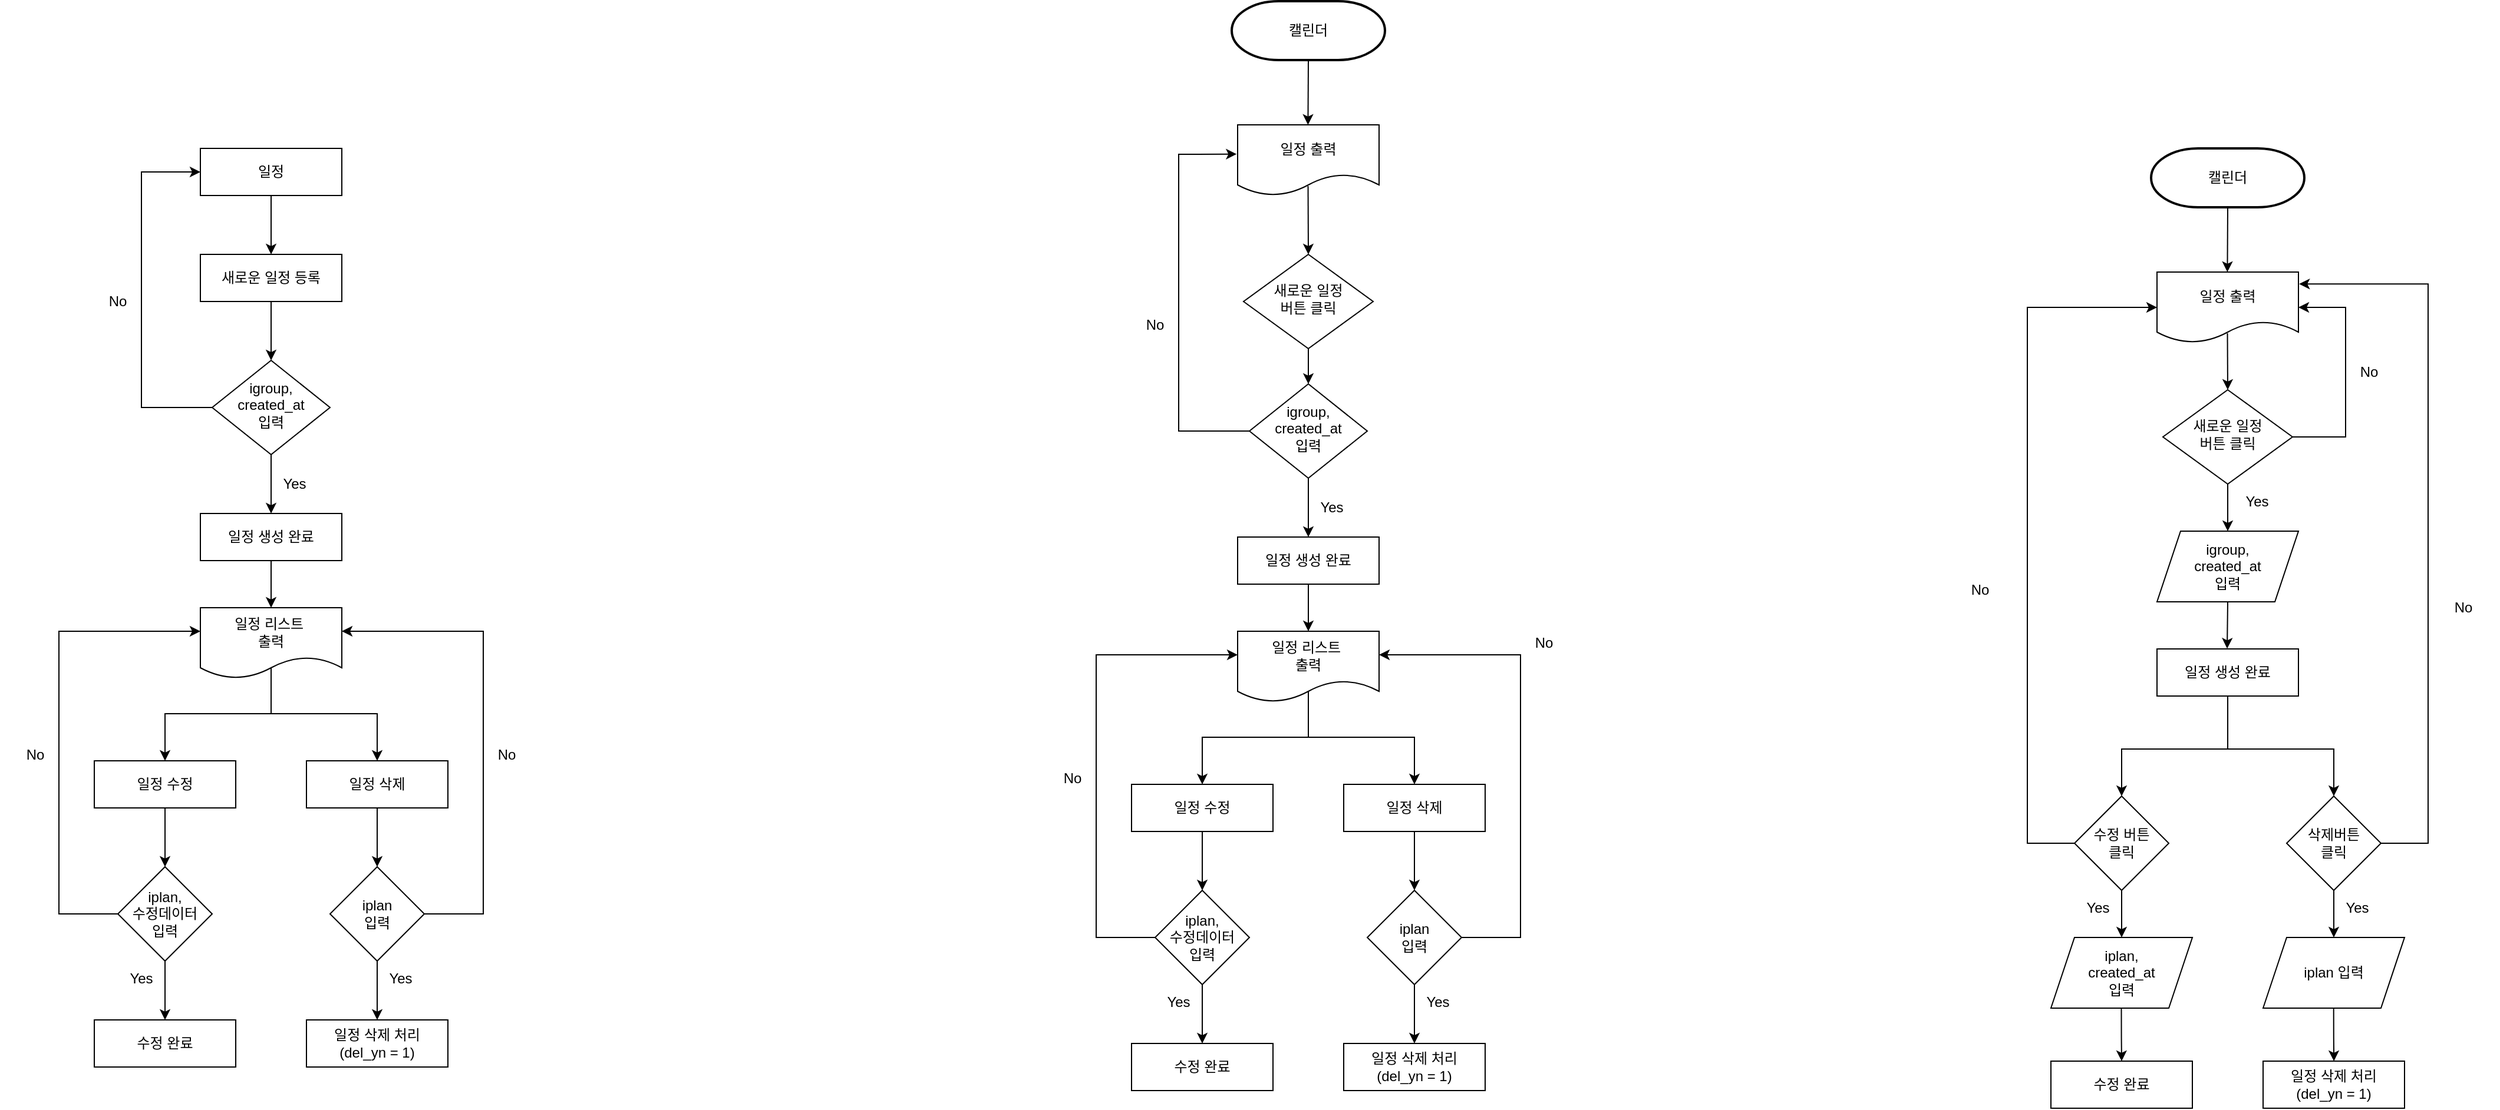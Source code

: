 <mxfile version="21.6.1" type="github">
  <diagram id="C5RBs43oDa-KdzZeNtuy" name="Page-1">
    <mxGraphModel dx="2391" dy="1071" grid="1" gridSize="10" guides="1" tooltips="1" connect="1" arrows="1" fold="1" page="1" pageScale="1" pageWidth="827" pageHeight="1169" background="none" math="0" shadow="0">
      <root>
        <mxCell id="WIyWlLk6GJQsqaUBKTNV-0" />
        <mxCell id="WIyWlLk6GJQsqaUBKTNV-1" parent="WIyWlLk6GJQsqaUBKTNV-0" />
        <mxCell id="WIyWlLk6GJQsqaUBKTNV-3" value="일정" style="rounded=0;whiteSpace=wrap;html=1;fontSize=12;glass=0;strokeWidth=1;shadow=0;" parent="WIyWlLk6GJQsqaUBKTNV-1" vertex="1">
          <mxGeometry x="320" y="185" width="120" height="40" as="geometry" />
        </mxCell>
        <mxCell id="WIyWlLk6GJQsqaUBKTNV-10" value="igroup,&lt;br style=&quot;border-color: var(--border-color);&quot;&gt;created_at&lt;br style=&quot;border-color: var(--border-color);&quot;&gt;입력" style="rhombus;whiteSpace=wrap;html=1;shadow=0;fontFamily=Helvetica;fontSize=12;align=center;strokeWidth=1;spacing=6;spacingTop=-4;rounded=0;" parent="WIyWlLk6GJQsqaUBKTNV-1" vertex="1">
          <mxGeometry x="330" y="365" width="100" height="80" as="geometry" />
        </mxCell>
        <mxCell id="mH5KPIlOTtOXkuX_8TNu-42" value="" style="edgeStyle=orthogonalEdgeStyle;rounded=0;orthogonalLoop=1;jettySize=auto;html=1;" edge="1" parent="WIyWlLk6GJQsqaUBKTNV-1" source="WIyWlLk6GJQsqaUBKTNV-12" target="mH5KPIlOTtOXkuX_8TNu-41">
          <mxGeometry relative="1" as="geometry" />
        </mxCell>
        <mxCell id="WIyWlLk6GJQsqaUBKTNV-12" value="일정 생성 완료" style="rounded=0;whiteSpace=wrap;html=1;fontSize=12;glass=0;strokeWidth=1;shadow=0;" parent="WIyWlLk6GJQsqaUBKTNV-1" vertex="1">
          <mxGeometry x="320" y="495" width="120" height="40" as="geometry" />
        </mxCell>
        <mxCell id="mH5KPIlOTtOXkuX_8TNu-0" value="" style="endArrow=classic;html=1;rounded=0;exitX=0;exitY=0.5;exitDx=0;exitDy=0;" edge="1" parent="WIyWlLk6GJQsqaUBKTNV-1" source="WIyWlLk6GJQsqaUBKTNV-10" target="WIyWlLk6GJQsqaUBKTNV-3">
          <mxGeometry width="50" height="50" relative="1" as="geometry">
            <mxPoint x="448" y="480" as="sourcePoint" />
            <mxPoint x="526" y="207" as="targetPoint" />
            <Array as="points">
              <mxPoint x="270" y="405" />
              <mxPoint x="270" y="205" />
            </Array>
          </mxGeometry>
        </mxCell>
        <mxCell id="mH5KPIlOTtOXkuX_8TNu-3" value="No" style="text;html=1;strokeColor=none;fillColor=none;align=center;verticalAlign=middle;whiteSpace=wrap;rounded=0;" vertex="1" parent="WIyWlLk6GJQsqaUBKTNV-1">
          <mxGeometry x="220" y="300" width="60" height="30" as="geometry" />
        </mxCell>
        <mxCell id="mH5KPIlOTtOXkuX_8TNu-5" value="" style="endArrow=classic;html=1;rounded=0;exitX=0.5;exitY=1;exitDx=0;exitDy=0;entryX=0.5;entryY=0;entryDx=0;entryDy=0;" edge="1" parent="WIyWlLk6GJQsqaUBKTNV-1" source="WIyWlLk6GJQsqaUBKTNV-3">
          <mxGeometry width="50" height="50" relative="1" as="geometry">
            <mxPoint x="420" y="405" as="sourcePoint" />
            <mxPoint x="380" y="275" as="targetPoint" />
          </mxGeometry>
        </mxCell>
        <mxCell id="mH5KPIlOTtOXkuX_8TNu-7" value="" style="endArrow=classic;html=1;rounded=0;exitX=0.5;exitY=1;exitDx=0;exitDy=0;entryX=0.5;entryY=0;entryDx=0;entryDy=0;" edge="1" parent="WIyWlLk6GJQsqaUBKTNV-1" source="mH5KPIlOTtOXkuX_8TNu-12" target="WIyWlLk6GJQsqaUBKTNV-10">
          <mxGeometry width="50" height="50" relative="1" as="geometry">
            <mxPoint x="380" y="355" as="sourcePoint" />
            <mxPoint x="390" y="285" as="targetPoint" />
          </mxGeometry>
        </mxCell>
        <mxCell id="mH5KPIlOTtOXkuX_8TNu-10" value="" style="endArrow=classic;html=1;rounded=0;exitX=0.5;exitY=1;exitDx=0;exitDy=0;" edge="1" parent="WIyWlLk6GJQsqaUBKTNV-1" source="WIyWlLk6GJQsqaUBKTNV-10">
          <mxGeometry width="50" height="50" relative="1" as="geometry">
            <mxPoint x="420" y="365" as="sourcePoint" />
            <mxPoint x="380" y="495" as="targetPoint" />
          </mxGeometry>
        </mxCell>
        <mxCell id="mH5KPIlOTtOXkuX_8TNu-11" value="Yes" style="text;html=1;strokeColor=none;fillColor=none;align=center;verticalAlign=middle;whiteSpace=wrap;rounded=0;" vertex="1" parent="WIyWlLk6GJQsqaUBKTNV-1">
          <mxGeometry x="370" y="455" width="60" height="30" as="geometry" />
        </mxCell>
        <mxCell id="mH5KPIlOTtOXkuX_8TNu-12" value="새로운 일정 등록" style="rounded=0;whiteSpace=wrap;html=1;fontSize=12;glass=0;strokeWidth=1;shadow=0;" vertex="1" parent="WIyWlLk6GJQsqaUBKTNV-1">
          <mxGeometry x="320" y="275" width="120" height="40" as="geometry" />
        </mxCell>
        <mxCell id="mH5KPIlOTtOXkuX_8TNu-13" value="" style="endArrow=classic;html=1;rounded=0;exitX=0.5;exitY=1;exitDx=0;exitDy=0;entryX=0.5;entryY=0;entryDx=0;entryDy=0;" edge="1" parent="WIyWlLk6GJQsqaUBKTNV-1" target="mH5KPIlOTtOXkuX_8TNu-21">
          <mxGeometry width="50" height="50" relative="1" as="geometry">
            <mxPoint x="380" y="625" as="sourcePoint" />
            <mxPoint x="290" y="695" as="targetPoint" />
            <Array as="points">
              <mxPoint x="380" y="665" />
              <mxPoint x="290" y="665" />
            </Array>
          </mxGeometry>
        </mxCell>
        <mxCell id="mH5KPIlOTtOXkuX_8TNu-14" value="" style="endArrow=classic;html=1;rounded=0;" edge="1" parent="WIyWlLk6GJQsqaUBKTNV-1">
          <mxGeometry width="50" height="50" relative="1" as="geometry">
            <mxPoint x="380" y="665" as="sourcePoint" />
            <mxPoint x="470" y="705" as="targetPoint" />
            <Array as="points">
              <mxPoint x="470" y="665" />
            </Array>
          </mxGeometry>
        </mxCell>
        <mxCell id="mH5KPIlOTtOXkuX_8TNu-24" value="" style="edgeStyle=orthogonalEdgeStyle;rounded=0;orthogonalLoop=1;jettySize=auto;html=1;" edge="1" parent="WIyWlLk6GJQsqaUBKTNV-1" source="mH5KPIlOTtOXkuX_8TNu-21" target="mH5KPIlOTtOXkuX_8TNu-23">
          <mxGeometry relative="1" as="geometry" />
        </mxCell>
        <mxCell id="mH5KPIlOTtOXkuX_8TNu-21" value="일정 수정" style="rounded=0;whiteSpace=wrap;html=1;fontSize=12;glass=0;strokeWidth=1;shadow=0;" vertex="1" parent="WIyWlLk6GJQsqaUBKTNV-1">
          <mxGeometry x="230" y="705" width="120" height="40" as="geometry" />
        </mxCell>
        <mxCell id="mH5KPIlOTtOXkuX_8TNu-26" value="" style="edgeStyle=orthogonalEdgeStyle;rounded=0;orthogonalLoop=1;jettySize=auto;html=1;" edge="1" parent="WIyWlLk6GJQsqaUBKTNV-1" source="mH5KPIlOTtOXkuX_8TNu-22" target="mH5KPIlOTtOXkuX_8TNu-25">
          <mxGeometry relative="1" as="geometry" />
        </mxCell>
        <mxCell id="mH5KPIlOTtOXkuX_8TNu-22" value="일정 삭제" style="rounded=0;whiteSpace=wrap;html=1;fontSize=12;glass=0;strokeWidth=1;shadow=0;" vertex="1" parent="WIyWlLk6GJQsqaUBKTNV-1">
          <mxGeometry x="410" y="705" width="120" height="40" as="geometry" />
        </mxCell>
        <mxCell id="mH5KPIlOTtOXkuX_8TNu-35" value="" style="edgeStyle=orthogonalEdgeStyle;rounded=0;orthogonalLoop=1;jettySize=auto;html=1;" edge="1" parent="WIyWlLk6GJQsqaUBKTNV-1" source="mH5KPIlOTtOXkuX_8TNu-23">
          <mxGeometry relative="1" as="geometry">
            <mxPoint x="290" y="925" as="targetPoint" />
          </mxGeometry>
        </mxCell>
        <mxCell id="mH5KPIlOTtOXkuX_8TNu-23" value="iplan,&lt;br&gt;수정데이터&lt;br&gt;입력" style="rhombus;whiteSpace=wrap;html=1;rounded=0;glass=0;strokeWidth=1;shadow=0;" vertex="1" parent="WIyWlLk6GJQsqaUBKTNV-1">
          <mxGeometry x="250" y="795" width="80" height="80" as="geometry" />
        </mxCell>
        <mxCell id="mH5KPIlOTtOXkuX_8TNu-28" value="" style="edgeStyle=orthogonalEdgeStyle;rounded=0;orthogonalLoop=1;jettySize=auto;html=1;exitX=1;exitY=0.5;exitDx=0;exitDy=0;" edge="1" parent="WIyWlLk6GJQsqaUBKTNV-1" source="mH5KPIlOTtOXkuX_8TNu-25" target="mH5KPIlOTtOXkuX_8TNu-41">
          <mxGeometry relative="1" as="geometry">
            <mxPoint x="500" y="835.0" as="sourcePoint" />
            <mxPoint x="600" y="585" as="targetPoint" />
            <Array as="points">
              <mxPoint x="560" y="835" />
              <mxPoint x="560" y="595" />
            </Array>
          </mxGeometry>
        </mxCell>
        <mxCell id="mH5KPIlOTtOXkuX_8TNu-31" value="" style="edgeStyle=orthogonalEdgeStyle;rounded=0;orthogonalLoop=1;jettySize=auto;html=1;" edge="1" parent="WIyWlLk6GJQsqaUBKTNV-1" source="mH5KPIlOTtOXkuX_8TNu-25">
          <mxGeometry relative="1" as="geometry">
            <mxPoint x="470" y="925" as="targetPoint" />
          </mxGeometry>
        </mxCell>
        <mxCell id="mH5KPIlOTtOXkuX_8TNu-25" value="iplan&lt;br&gt;입력" style="rhombus;whiteSpace=wrap;html=1;rounded=0;glass=0;strokeWidth=1;shadow=0;" vertex="1" parent="WIyWlLk6GJQsqaUBKTNV-1">
          <mxGeometry x="430" y="795" width="80" height="80" as="geometry" />
        </mxCell>
        <mxCell id="mH5KPIlOTtOXkuX_8TNu-29" value="No" style="text;html=1;strokeColor=none;fillColor=none;align=center;verticalAlign=middle;whiteSpace=wrap;rounded=0;" vertex="1" parent="WIyWlLk6GJQsqaUBKTNV-1">
          <mxGeometry x="550" y="685" width="60" height="30" as="geometry" />
        </mxCell>
        <mxCell id="mH5KPIlOTtOXkuX_8TNu-32" value="일정 삭제 처리&lt;br&gt;(del_yn = 1)" style="rounded=0;whiteSpace=wrap;html=1;fontSize=12;glass=0;strokeWidth=1;shadow=0;" vertex="1" parent="WIyWlLk6GJQsqaUBKTNV-1">
          <mxGeometry x="410" y="925" width="120" height="40" as="geometry" />
        </mxCell>
        <mxCell id="mH5KPIlOTtOXkuX_8TNu-33" value="Yes" style="text;html=1;strokeColor=none;fillColor=none;align=center;verticalAlign=middle;whiteSpace=wrap;rounded=0;" vertex="1" parent="WIyWlLk6GJQsqaUBKTNV-1">
          <mxGeometry x="460" y="875" width="60" height="30" as="geometry" />
        </mxCell>
        <mxCell id="mH5KPIlOTtOXkuX_8TNu-36" value="수정 완료" style="rounded=0;whiteSpace=wrap;html=1;fontSize=12;glass=0;strokeWidth=1;shadow=0;" vertex="1" parent="WIyWlLk6GJQsqaUBKTNV-1">
          <mxGeometry x="230" y="925" width="120" height="40" as="geometry" />
        </mxCell>
        <mxCell id="mH5KPIlOTtOXkuX_8TNu-37" value="Yes" style="text;html=1;strokeColor=none;fillColor=none;align=center;verticalAlign=middle;whiteSpace=wrap;rounded=0;" vertex="1" parent="WIyWlLk6GJQsqaUBKTNV-1">
          <mxGeometry x="240" y="875" width="60" height="30" as="geometry" />
        </mxCell>
        <mxCell id="mH5KPIlOTtOXkuX_8TNu-38" value="" style="edgeStyle=orthogonalEdgeStyle;rounded=0;orthogonalLoop=1;jettySize=auto;html=1;exitX=0;exitY=0.5;exitDx=0;exitDy=0;" edge="1" parent="WIyWlLk6GJQsqaUBKTNV-1" source="mH5KPIlOTtOXkuX_8TNu-23">
          <mxGeometry relative="1" as="geometry">
            <mxPoint x="245.0" y="830" as="sourcePoint" />
            <mxPoint x="320" y="595" as="targetPoint" />
            <Array as="points">
              <mxPoint x="200" y="835" />
              <mxPoint x="200" y="595" />
              <mxPoint x="319" y="595" />
            </Array>
          </mxGeometry>
        </mxCell>
        <mxCell id="mH5KPIlOTtOXkuX_8TNu-39" value="No" style="text;html=1;strokeColor=none;fillColor=none;align=center;verticalAlign=middle;whiteSpace=wrap;rounded=0;" vertex="1" parent="WIyWlLk6GJQsqaUBKTNV-1">
          <mxGeometry x="150" y="685" width="60" height="30" as="geometry" />
        </mxCell>
        <mxCell id="mH5KPIlOTtOXkuX_8TNu-41" value="일정 리스트&amp;nbsp;&lt;br&gt;출력" style="shape=document;whiteSpace=wrap;html=1;boundedLbl=1;rounded=0;glass=0;strokeWidth=1;shadow=0;" vertex="1" parent="WIyWlLk6GJQsqaUBKTNV-1">
          <mxGeometry x="320" y="575" width="120" height="60" as="geometry" />
        </mxCell>
        <mxCell id="mH5KPIlOTtOXkuX_8TNu-44" value="&lt;span style=&quot;font-weight: normal;&quot;&gt;igroup,&lt;br style=&quot;border-color: var(--border-color);&quot;&gt;created_at&lt;br style=&quot;border-color: var(--border-color);&quot;&gt;입력&lt;/span&gt;" style="rhombus;whiteSpace=wrap;html=1;shadow=0;fontFamily=Helvetica;fontSize=12;align=center;strokeWidth=1;spacing=6;spacingTop=-4;rounded=0;fontStyle=1" vertex="1" parent="WIyWlLk6GJQsqaUBKTNV-1">
          <mxGeometry x="1210" y="385" width="100" height="80" as="geometry" />
        </mxCell>
        <mxCell id="mH5KPIlOTtOXkuX_8TNu-45" value="" style="edgeStyle=orthogonalEdgeStyle;rounded=0;orthogonalLoop=1;jettySize=auto;html=1;" edge="1" parent="WIyWlLk6GJQsqaUBKTNV-1" source="mH5KPIlOTtOXkuX_8TNu-46" target="mH5KPIlOTtOXkuX_8TNu-72">
          <mxGeometry relative="1" as="geometry" />
        </mxCell>
        <mxCell id="mH5KPIlOTtOXkuX_8TNu-46" value="일정 생성 완료" style="rounded=0;whiteSpace=wrap;html=1;fontSize=12;glass=0;strokeWidth=1;shadow=0;" vertex="1" parent="WIyWlLk6GJQsqaUBKTNV-1">
          <mxGeometry x="1200" y="515" width="120" height="40" as="geometry" />
        </mxCell>
        <mxCell id="mH5KPIlOTtOXkuX_8TNu-47" value="" style="endArrow=classic;html=1;rounded=0;exitX=0;exitY=0.5;exitDx=0;exitDy=0;entryX=-0.007;entryY=0.414;entryDx=0;entryDy=0;entryPerimeter=0;" edge="1" parent="WIyWlLk6GJQsqaUBKTNV-1" source="mH5KPIlOTtOXkuX_8TNu-44" target="mH5KPIlOTtOXkuX_8TNu-79">
          <mxGeometry width="50" height="50" relative="1" as="geometry">
            <mxPoint x="1328" y="500" as="sourcePoint" />
            <mxPoint x="1200" y="225.0" as="targetPoint" />
            <Array as="points">
              <mxPoint x="1150" y="425" />
              <mxPoint x="1150" y="190" />
            </Array>
          </mxGeometry>
        </mxCell>
        <mxCell id="mH5KPIlOTtOXkuX_8TNu-48" value="No" style="text;html=1;strokeColor=none;fillColor=none;align=center;verticalAlign=middle;whiteSpace=wrap;rounded=0;" vertex="1" parent="WIyWlLk6GJQsqaUBKTNV-1">
          <mxGeometry x="1100" y="320" width="60" height="30" as="geometry" />
        </mxCell>
        <mxCell id="mH5KPIlOTtOXkuX_8TNu-49" value="" style="endArrow=classic;html=1;rounded=0;entryX=0.5;entryY=0;entryDx=0;entryDy=0;exitX=0.498;exitY=0.867;exitDx=0;exitDy=0;exitPerimeter=0;" edge="1" parent="WIyWlLk6GJQsqaUBKTNV-1" source="mH5KPIlOTtOXkuX_8TNu-79" target="mH5KPIlOTtOXkuX_8TNu-77">
          <mxGeometry width="50" height="50" relative="1" as="geometry">
            <mxPoint x="1260" y="245.0" as="sourcePoint" />
            <mxPoint x="1260" y="280" as="targetPoint" />
          </mxGeometry>
        </mxCell>
        <mxCell id="mH5KPIlOTtOXkuX_8TNu-50" value="" style="endArrow=classic;html=1;rounded=0;entryX=0.5;entryY=0;entryDx=0;entryDy=0;" edge="1" parent="WIyWlLk6GJQsqaUBKTNV-1" target="mH5KPIlOTtOXkuX_8TNu-44">
          <mxGeometry width="50" height="50" relative="1" as="geometry">
            <mxPoint x="1260" y="350" as="sourcePoint" />
            <mxPoint x="1270" y="305" as="targetPoint" />
          </mxGeometry>
        </mxCell>
        <mxCell id="mH5KPIlOTtOXkuX_8TNu-51" value="" style="endArrow=classic;html=1;rounded=0;exitX=0.5;exitY=1;exitDx=0;exitDy=0;" edge="1" parent="WIyWlLk6GJQsqaUBKTNV-1" source="mH5KPIlOTtOXkuX_8TNu-44">
          <mxGeometry width="50" height="50" relative="1" as="geometry">
            <mxPoint x="1300" y="385" as="sourcePoint" />
            <mxPoint x="1260" y="515" as="targetPoint" />
          </mxGeometry>
        </mxCell>
        <mxCell id="mH5KPIlOTtOXkuX_8TNu-52" value="Yes" style="text;html=1;strokeColor=none;fillColor=none;align=center;verticalAlign=middle;whiteSpace=wrap;rounded=0;" vertex="1" parent="WIyWlLk6GJQsqaUBKTNV-1">
          <mxGeometry x="1250" y="475" width="60" height="30" as="geometry" />
        </mxCell>
        <mxCell id="mH5KPIlOTtOXkuX_8TNu-54" value="" style="endArrow=classic;html=1;rounded=0;exitX=0.5;exitY=1;exitDx=0;exitDy=0;entryX=0.5;entryY=0;entryDx=0;entryDy=0;" edge="1" parent="WIyWlLk6GJQsqaUBKTNV-1" target="mH5KPIlOTtOXkuX_8TNu-57">
          <mxGeometry width="50" height="50" relative="1" as="geometry">
            <mxPoint x="1260" y="645" as="sourcePoint" />
            <mxPoint x="1170" y="715" as="targetPoint" />
            <Array as="points">
              <mxPoint x="1260" y="685" />
              <mxPoint x="1170" y="685" />
            </Array>
          </mxGeometry>
        </mxCell>
        <mxCell id="mH5KPIlOTtOXkuX_8TNu-55" value="" style="endArrow=classic;html=1;rounded=0;" edge="1" parent="WIyWlLk6GJQsqaUBKTNV-1">
          <mxGeometry width="50" height="50" relative="1" as="geometry">
            <mxPoint x="1260" y="685" as="sourcePoint" />
            <mxPoint x="1350" y="725" as="targetPoint" />
            <Array as="points">
              <mxPoint x="1350" y="685" />
            </Array>
          </mxGeometry>
        </mxCell>
        <mxCell id="mH5KPIlOTtOXkuX_8TNu-56" value="" style="edgeStyle=orthogonalEdgeStyle;rounded=0;orthogonalLoop=1;jettySize=auto;html=1;" edge="1" parent="WIyWlLk6GJQsqaUBKTNV-1" source="mH5KPIlOTtOXkuX_8TNu-57" target="mH5KPIlOTtOXkuX_8TNu-61">
          <mxGeometry relative="1" as="geometry" />
        </mxCell>
        <mxCell id="mH5KPIlOTtOXkuX_8TNu-57" value="일정 수정" style="rounded=0;whiteSpace=wrap;html=1;fontSize=12;glass=0;strokeWidth=1;shadow=0;" vertex="1" parent="WIyWlLk6GJQsqaUBKTNV-1">
          <mxGeometry x="1110" y="725" width="120" height="40" as="geometry" />
        </mxCell>
        <mxCell id="mH5KPIlOTtOXkuX_8TNu-58" value="" style="edgeStyle=orthogonalEdgeStyle;rounded=0;orthogonalLoop=1;jettySize=auto;html=1;" edge="1" parent="WIyWlLk6GJQsqaUBKTNV-1" source="mH5KPIlOTtOXkuX_8TNu-59" target="mH5KPIlOTtOXkuX_8TNu-64">
          <mxGeometry relative="1" as="geometry" />
        </mxCell>
        <mxCell id="mH5KPIlOTtOXkuX_8TNu-59" value="일정 삭제" style="rounded=0;whiteSpace=wrap;html=1;fontSize=12;glass=0;strokeWidth=1;shadow=0;" vertex="1" parent="WIyWlLk6GJQsqaUBKTNV-1">
          <mxGeometry x="1290" y="725" width="120" height="40" as="geometry" />
        </mxCell>
        <mxCell id="mH5KPIlOTtOXkuX_8TNu-60" value="" style="edgeStyle=orthogonalEdgeStyle;rounded=0;orthogonalLoop=1;jettySize=auto;html=1;" edge="1" parent="WIyWlLk6GJQsqaUBKTNV-1" source="mH5KPIlOTtOXkuX_8TNu-61">
          <mxGeometry relative="1" as="geometry">
            <mxPoint x="1170" y="945" as="targetPoint" />
          </mxGeometry>
        </mxCell>
        <mxCell id="mH5KPIlOTtOXkuX_8TNu-61" value="iplan,&lt;br&gt;수정데이터&lt;br&gt;입력" style="rhombus;whiteSpace=wrap;html=1;rounded=0;glass=0;strokeWidth=1;shadow=0;" vertex="1" parent="WIyWlLk6GJQsqaUBKTNV-1">
          <mxGeometry x="1130" y="815" width="80" height="80" as="geometry" />
        </mxCell>
        <mxCell id="mH5KPIlOTtOXkuX_8TNu-62" value="" style="edgeStyle=orthogonalEdgeStyle;rounded=0;orthogonalLoop=1;jettySize=auto;html=1;exitX=1;exitY=0.5;exitDx=0;exitDy=0;" edge="1" parent="WIyWlLk6GJQsqaUBKTNV-1" source="mH5KPIlOTtOXkuX_8TNu-64" target="mH5KPIlOTtOXkuX_8TNu-72">
          <mxGeometry relative="1" as="geometry">
            <mxPoint x="1380" y="855.0" as="sourcePoint" />
            <mxPoint x="1480" y="605" as="targetPoint" />
            <Array as="points">
              <mxPoint x="1440" y="855" />
              <mxPoint x="1440" y="615" />
            </Array>
          </mxGeometry>
        </mxCell>
        <mxCell id="mH5KPIlOTtOXkuX_8TNu-63" value="" style="edgeStyle=orthogonalEdgeStyle;rounded=0;orthogonalLoop=1;jettySize=auto;html=1;" edge="1" parent="WIyWlLk6GJQsqaUBKTNV-1" source="mH5KPIlOTtOXkuX_8TNu-64">
          <mxGeometry relative="1" as="geometry">
            <mxPoint x="1350" y="945" as="targetPoint" />
          </mxGeometry>
        </mxCell>
        <mxCell id="mH5KPIlOTtOXkuX_8TNu-64" value="iplan&lt;br&gt;입력" style="rhombus;whiteSpace=wrap;html=1;rounded=0;glass=0;strokeWidth=1;shadow=0;" vertex="1" parent="WIyWlLk6GJQsqaUBKTNV-1">
          <mxGeometry x="1310" y="815" width="80" height="80" as="geometry" />
        </mxCell>
        <mxCell id="mH5KPIlOTtOXkuX_8TNu-65" value="No" style="text;html=1;strokeColor=none;fillColor=none;align=center;verticalAlign=middle;whiteSpace=wrap;rounded=0;" vertex="1" parent="WIyWlLk6GJQsqaUBKTNV-1">
          <mxGeometry x="1430" y="590" width="60" height="30" as="geometry" />
        </mxCell>
        <mxCell id="mH5KPIlOTtOXkuX_8TNu-66" value="일정 삭제 처리&lt;br&gt;(del_yn = 1)" style="rounded=0;whiteSpace=wrap;html=1;fontSize=12;glass=0;strokeWidth=1;shadow=0;" vertex="1" parent="WIyWlLk6GJQsqaUBKTNV-1">
          <mxGeometry x="1290" y="945" width="120" height="40" as="geometry" />
        </mxCell>
        <mxCell id="mH5KPIlOTtOXkuX_8TNu-67" value="Yes" style="text;html=1;strokeColor=none;fillColor=none;align=center;verticalAlign=middle;whiteSpace=wrap;rounded=0;" vertex="1" parent="WIyWlLk6GJQsqaUBKTNV-1">
          <mxGeometry x="1340" y="895" width="60" height="30" as="geometry" />
        </mxCell>
        <mxCell id="mH5KPIlOTtOXkuX_8TNu-68" value="수정 완료" style="rounded=0;whiteSpace=wrap;html=1;fontSize=12;glass=0;strokeWidth=1;shadow=0;" vertex="1" parent="WIyWlLk6GJQsqaUBKTNV-1">
          <mxGeometry x="1110" y="945" width="120" height="40" as="geometry" />
        </mxCell>
        <mxCell id="mH5KPIlOTtOXkuX_8TNu-69" value="Yes" style="text;html=1;strokeColor=none;fillColor=none;align=center;verticalAlign=middle;whiteSpace=wrap;rounded=0;" vertex="1" parent="WIyWlLk6GJQsqaUBKTNV-1">
          <mxGeometry x="1120" y="895" width="60" height="30" as="geometry" />
        </mxCell>
        <mxCell id="mH5KPIlOTtOXkuX_8TNu-70" value="" style="edgeStyle=orthogonalEdgeStyle;rounded=0;orthogonalLoop=1;jettySize=auto;html=1;exitX=0;exitY=0.5;exitDx=0;exitDy=0;" edge="1" parent="WIyWlLk6GJQsqaUBKTNV-1" source="mH5KPIlOTtOXkuX_8TNu-61">
          <mxGeometry relative="1" as="geometry">
            <mxPoint x="1125.0" y="850" as="sourcePoint" />
            <mxPoint x="1200" y="615" as="targetPoint" />
            <Array as="points">
              <mxPoint x="1080" y="855" />
              <mxPoint x="1080" y="615" />
              <mxPoint x="1199" y="615" />
            </Array>
          </mxGeometry>
        </mxCell>
        <mxCell id="mH5KPIlOTtOXkuX_8TNu-71" value="No" style="text;html=1;strokeColor=none;fillColor=none;align=center;verticalAlign=middle;whiteSpace=wrap;rounded=0;" vertex="1" parent="WIyWlLk6GJQsqaUBKTNV-1">
          <mxGeometry x="1030" y="705" width="60" height="30" as="geometry" />
        </mxCell>
        <mxCell id="mH5KPIlOTtOXkuX_8TNu-72" value="일정 리스트&amp;nbsp;&lt;br&gt;출력" style="shape=document;whiteSpace=wrap;html=1;boundedLbl=1;rounded=0;glass=0;strokeWidth=1;shadow=0;" vertex="1" parent="WIyWlLk6GJQsqaUBKTNV-1">
          <mxGeometry x="1200" y="595" width="120" height="60" as="geometry" />
        </mxCell>
        <mxCell id="mH5KPIlOTtOXkuX_8TNu-74" value="캘린더" style="strokeWidth=2;html=1;shape=mxgraph.flowchart.terminator;whiteSpace=wrap;" vertex="1" parent="WIyWlLk6GJQsqaUBKTNV-1">
          <mxGeometry x="1195" y="60" width="130" height="50" as="geometry" />
        </mxCell>
        <mxCell id="mH5KPIlOTtOXkuX_8TNu-77" value="새로운&amp;nbsp;일정&lt;br style=&quot;border-color: var(--border-color);&quot;&gt;버튼 클릭" style="rhombus;whiteSpace=wrap;html=1;shadow=0;fontFamily=Helvetica;fontSize=12;align=center;strokeWidth=1;spacing=6;spacingTop=-4;rounded=0;" vertex="1" parent="WIyWlLk6GJQsqaUBKTNV-1">
          <mxGeometry x="1205" y="275" width="110" height="80" as="geometry" />
        </mxCell>
        <mxCell id="mH5KPIlOTtOXkuX_8TNu-79" value="일정 출력" style="shape=document;whiteSpace=wrap;html=1;boundedLbl=1;rounded=0;glass=0;strokeWidth=1;shadow=0;" vertex="1" parent="WIyWlLk6GJQsqaUBKTNV-1">
          <mxGeometry x="1200" y="165" width="120" height="60" as="geometry" />
        </mxCell>
        <mxCell id="mH5KPIlOTtOXkuX_8TNu-80" value="" style="endArrow=classic;html=1;rounded=0;entryX=0.5;entryY=0;entryDx=0;entryDy=0;exitX=0.5;exitY=1;exitDx=0;exitDy=0;exitPerimeter=0;" edge="1" parent="WIyWlLk6GJQsqaUBKTNV-1" source="mH5KPIlOTtOXkuX_8TNu-74">
          <mxGeometry width="50" height="50" relative="1" as="geometry">
            <mxPoint x="1259.71" y="115" as="sourcePoint" />
            <mxPoint x="1259.71" y="165" as="targetPoint" />
          </mxGeometry>
        </mxCell>
        <mxCell id="mH5KPIlOTtOXkuX_8TNu-117" value="일정 생성 완료" style="rounded=0;whiteSpace=wrap;html=1;fontSize=12;glass=0;strokeWidth=1;shadow=0;" vertex="1" parent="WIyWlLk6GJQsqaUBKTNV-1">
          <mxGeometry x="1980" y="610" width="120" height="40" as="geometry" />
        </mxCell>
        <mxCell id="mH5KPIlOTtOXkuX_8TNu-120" value="" style="endArrow=classic;html=1;rounded=0;entryX=0.5;entryY=0;entryDx=0;entryDy=0;exitX=0.498;exitY=0.867;exitDx=0;exitDy=0;exitPerimeter=0;" edge="1" source="mH5KPIlOTtOXkuX_8TNu-145" target="mH5KPIlOTtOXkuX_8TNu-144" parent="WIyWlLk6GJQsqaUBKTNV-1">
          <mxGeometry width="50" height="50" relative="1" as="geometry">
            <mxPoint x="2040" y="370.0" as="sourcePoint" />
            <mxPoint x="2040" y="405" as="targetPoint" />
          </mxGeometry>
        </mxCell>
        <mxCell id="mH5KPIlOTtOXkuX_8TNu-121" value="" style="endArrow=classic;html=1;rounded=0;entryX=0.5;entryY=0;entryDx=0;entryDy=0;exitX=0.5;exitY=1;exitDx=0;exitDy=0;" edge="1" parent="WIyWlLk6GJQsqaUBKTNV-1" source="mH5KPIlOTtOXkuX_8TNu-144">
          <mxGeometry width="50" height="50" relative="1" as="geometry">
            <mxPoint x="2040" y="475" as="sourcePoint" />
            <mxPoint x="2040" y="510" as="targetPoint" />
          </mxGeometry>
        </mxCell>
        <mxCell id="mH5KPIlOTtOXkuX_8TNu-122" value="" style="endArrow=classic;html=1;rounded=0;exitX=0.5;exitY=1;exitDx=0;exitDy=0;entryX=0.496;entryY=-0.007;entryDx=0;entryDy=0;entryPerimeter=0;" edge="1" source="mH5KPIlOTtOXkuX_8TNu-148" parent="WIyWlLk6GJQsqaUBKTNV-1" target="mH5KPIlOTtOXkuX_8TNu-117">
          <mxGeometry width="50" height="50" relative="1" as="geometry">
            <mxPoint x="2044.8" y="570" as="sourcePoint" />
            <mxPoint x="2045" y="605" as="targetPoint" />
          </mxGeometry>
        </mxCell>
        <mxCell id="mH5KPIlOTtOXkuX_8TNu-124" value="" style="endArrow=classic;html=1;rounded=0;entryX=0.5;entryY=0;entryDx=0;entryDy=0;" edge="1" parent="WIyWlLk6GJQsqaUBKTNV-1">
          <mxGeometry width="50" height="50" relative="1" as="geometry">
            <mxPoint x="2040" y="650" as="sourcePoint" />
            <mxPoint x="1950" y="735.0" as="targetPoint" />
            <Array as="points">
              <mxPoint x="2040" y="695" />
              <mxPoint x="1950" y="695" />
            </Array>
          </mxGeometry>
        </mxCell>
        <mxCell id="mH5KPIlOTtOXkuX_8TNu-125" value="" style="endArrow=classic;html=1;rounded=0;" edge="1" parent="WIyWlLk6GJQsqaUBKTNV-1">
          <mxGeometry width="50" height="50" relative="1" as="geometry">
            <mxPoint x="2040" y="695" as="sourcePoint" />
            <mxPoint x="2130" y="735" as="targetPoint" />
            <Array as="points">
              <mxPoint x="2130" y="695" />
            </Array>
          </mxGeometry>
        </mxCell>
        <mxCell id="mH5KPIlOTtOXkuX_8TNu-130" value="" style="edgeStyle=orthogonalEdgeStyle;rounded=0;orthogonalLoop=1;jettySize=auto;html=1;entryX=0.5;entryY=0;entryDx=0;entryDy=0;" edge="1" source="mH5KPIlOTtOXkuX_8TNu-131" parent="WIyWlLk6GJQsqaUBKTNV-1" target="mH5KPIlOTtOXkuX_8TNu-149">
          <mxGeometry relative="1" as="geometry">
            <mxPoint x="1950" y="850" as="targetPoint" />
          </mxGeometry>
        </mxCell>
        <mxCell id="mH5KPIlOTtOXkuX_8TNu-131" value="수정 버튼&lt;br&gt;클릭" style="rhombus;whiteSpace=wrap;html=1;rounded=0;glass=0;strokeWidth=1;shadow=0;" vertex="1" parent="WIyWlLk6GJQsqaUBKTNV-1">
          <mxGeometry x="1910" y="735" width="80" height="80" as="geometry" />
        </mxCell>
        <mxCell id="mH5KPIlOTtOXkuX_8TNu-132" value="" style="edgeStyle=orthogonalEdgeStyle;rounded=0;orthogonalLoop=1;jettySize=auto;html=1;exitX=1;exitY=0.5;exitDx=0;exitDy=0;entryX=1.005;entryY=0.168;entryDx=0;entryDy=0;entryPerimeter=0;" edge="1" source="mH5KPIlOTtOXkuX_8TNu-134" target="mH5KPIlOTtOXkuX_8TNu-145" parent="WIyWlLk6GJQsqaUBKTNV-1">
          <mxGeometry relative="1" as="geometry">
            <mxPoint x="2159.92" y="879.76" as="sourcePoint" />
            <mxPoint x="2110" y="320" as="targetPoint" />
            <Array as="points">
              <mxPoint x="2210" y="775" />
              <mxPoint x="2210" y="300" />
            </Array>
          </mxGeometry>
        </mxCell>
        <mxCell id="mH5KPIlOTtOXkuX_8TNu-133" value="" style="edgeStyle=orthogonalEdgeStyle;rounded=0;orthogonalLoop=1;jettySize=auto;html=1;entryX=0.5;entryY=0;entryDx=0;entryDy=0;" edge="1" source="mH5KPIlOTtOXkuX_8TNu-134" parent="WIyWlLk6GJQsqaUBKTNV-1" target="mH5KPIlOTtOXkuX_8TNu-152">
          <mxGeometry relative="1" as="geometry">
            <mxPoint x="2130" y="850" as="targetPoint" />
          </mxGeometry>
        </mxCell>
        <mxCell id="mH5KPIlOTtOXkuX_8TNu-134" value="삭제버튼&lt;br&gt;클릭" style="rhombus;whiteSpace=wrap;html=1;rounded=0;glass=0;strokeWidth=1;shadow=0;" vertex="1" parent="WIyWlLk6GJQsqaUBKTNV-1">
          <mxGeometry x="2090" y="735" width="80" height="80" as="geometry" />
        </mxCell>
        <mxCell id="mH5KPIlOTtOXkuX_8TNu-135" value="No" style="text;html=1;strokeColor=none;fillColor=none;align=center;verticalAlign=middle;whiteSpace=wrap;rounded=0;" vertex="1" parent="WIyWlLk6GJQsqaUBKTNV-1">
          <mxGeometry x="2210" y="560" width="60" height="30" as="geometry" />
        </mxCell>
        <mxCell id="mH5KPIlOTtOXkuX_8TNu-136" value="일정 삭제 처리&lt;br&gt;(del_yn = 1)" style="rounded=0;whiteSpace=wrap;html=1;fontSize=12;glass=0;strokeWidth=1;shadow=0;" vertex="1" parent="WIyWlLk6GJQsqaUBKTNV-1">
          <mxGeometry x="2070" y="960" width="120" height="40" as="geometry" />
        </mxCell>
        <mxCell id="mH5KPIlOTtOXkuX_8TNu-137" value="Yes" style="text;html=1;strokeColor=none;fillColor=none;align=center;verticalAlign=middle;whiteSpace=wrap;rounded=0;" vertex="1" parent="WIyWlLk6GJQsqaUBKTNV-1">
          <mxGeometry x="2120" y="815" width="60" height="30" as="geometry" />
        </mxCell>
        <mxCell id="mH5KPIlOTtOXkuX_8TNu-138" value="수정 완료" style="rounded=0;whiteSpace=wrap;html=1;fontSize=12;glass=0;strokeWidth=1;shadow=0;" vertex="1" parent="WIyWlLk6GJQsqaUBKTNV-1">
          <mxGeometry x="1890" y="960" width="120" height="40" as="geometry" />
        </mxCell>
        <mxCell id="mH5KPIlOTtOXkuX_8TNu-139" value="Yes" style="text;html=1;strokeColor=none;fillColor=none;align=center;verticalAlign=middle;whiteSpace=wrap;rounded=0;" vertex="1" parent="WIyWlLk6GJQsqaUBKTNV-1">
          <mxGeometry x="1900" y="815" width="60" height="30" as="geometry" />
        </mxCell>
        <mxCell id="mH5KPIlOTtOXkuX_8TNu-140" value="" style="edgeStyle=orthogonalEdgeStyle;rounded=0;orthogonalLoop=1;jettySize=auto;html=1;entryX=0;entryY=0.5;entryDx=0;entryDy=0;exitX=0;exitY=0.5;exitDx=0;exitDy=0;" edge="1" source="mH5KPIlOTtOXkuX_8TNu-131" parent="WIyWlLk6GJQsqaUBKTNV-1" target="mH5KPIlOTtOXkuX_8TNu-145">
          <mxGeometry relative="1" as="geometry">
            <mxPoint x="1900" y="780" as="sourcePoint" />
            <mxPoint x="1970" y="320.0" as="targetPoint" />
            <Array as="points">
              <mxPoint x="1870" y="775" />
              <mxPoint x="1870" y="320" />
            </Array>
          </mxGeometry>
        </mxCell>
        <mxCell id="mH5KPIlOTtOXkuX_8TNu-141" value="No" style="text;html=1;strokeColor=none;fillColor=none;align=center;verticalAlign=middle;whiteSpace=wrap;rounded=0;" vertex="1" parent="WIyWlLk6GJQsqaUBKTNV-1">
          <mxGeometry x="1800" y="545" width="60" height="30" as="geometry" />
        </mxCell>
        <mxCell id="mH5KPIlOTtOXkuX_8TNu-143" value="캘린더" style="strokeWidth=2;html=1;shape=mxgraph.flowchart.terminator;whiteSpace=wrap;" vertex="1" parent="WIyWlLk6GJQsqaUBKTNV-1">
          <mxGeometry x="1975" y="185" width="130" height="50" as="geometry" />
        </mxCell>
        <mxCell id="mH5KPIlOTtOXkuX_8TNu-144" value="새로운&amp;nbsp;일정&lt;br style=&quot;border-color: var(--border-color);&quot;&gt;버튼 클릭" style="rhombus;whiteSpace=wrap;html=1;shadow=0;fontFamily=Helvetica;fontSize=12;align=center;strokeWidth=1;spacing=6;spacingTop=-4;rounded=0;" vertex="1" parent="WIyWlLk6GJQsqaUBKTNV-1">
          <mxGeometry x="1985" y="390" width="110" height="80" as="geometry" />
        </mxCell>
        <mxCell id="mH5KPIlOTtOXkuX_8TNu-145" value="일정 출력" style="shape=document;whiteSpace=wrap;html=1;boundedLbl=1;rounded=0;glass=0;strokeWidth=1;shadow=0;" vertex="1" parent="WIyWlLk6GJQsqaUBKTNV-1">
          <mxGeometry x="1980" y="290" width="120" height="60" as="geometry" />
        </mxCell>
        <mxCell id="mH5KPIlOTtOXkuX_8TNu-146" value="" style="endArrow=classic;html=1;rounded=0;entryX=0.5;entryY=0;entryDx=0;entryDy=0;exitX=0.5;exitY=1;exitDx=0;exitDy=0;exitPerimeter=0;" edge="1" parent="WIyWlLk6GJQsqaUBKTNV-1">
          <mxGeometry width="50" height="50" relative="1" as="geometry">
            <mxPoint x="2040" y="235" as="sourcePoint" />
            <mxPoint x="2039.71" y="290" as="targetPoint" />
          </mxGeometry>
        </mxCell>
        <mxCell id="mH5KPIlOTtOXkuX_8TNu-148" value="igroup,&lt;br style=&quot;border-color: var(--border-color);&quot;&gt;created_at&lt;br style=&quot;border-color: var(--border-color);&quot;&gt;입력" style="shape=parallelogram;perimeter=parallelogramPerimeter;whiteSpace=wrap;html=1;fixedSize=1;" vertex="1" parent="WIyWlLk6GJQsqaUBKTNV-1">
          <mxGeometry x="1980" y="510" width="120" height="60" as="geometry" />
        </mxCell>
        <mxCell id="mH5KPIlOTtOXkuX_8TNu-149" value="iplan,&lt;br&gt;created_at&lt;br&gt;입력" style="shape=parallelogram;perimeter=parallelogramPerimeter;whiteSpace=wrap;html=1;fixedSize=1;" vertex="1" parent="WIyWlLk6GJQsqaUBKTNV-1">
          <mxGeometry x="1890" y="855" width="120" height="60" as="geometry" />
        </mxCell>
        <mxCell id="mH5KPIlOTtOXkuX_8TNu-151" value="" style="edgeStyle=orthogonalEdgeStyle;rounded=0;orthogonalLoop=1;jettySize=auto;html=1;entryX=0.5;entryY=0;entryDx=0;entryDy=0;" edge="1" parent="WIyWlLk6GJQsqaUBKTNV-1" target="mH5KPIlOTtOXkuX_8TNu-138">
          <mxGeometry relative="1" as="geometry">
            <mxPoint x="1950" y="960" as="targetPoint" />
            <mxPoint x="1949.76" y="915" as="sourcePoint" />
            <Array as="points">
              <mxPoint x="1950" y="940" />
              <mxPoint x="1950" y="940" />
            </Array>
          </mxGeometry>
        </mxCell>
        <mxCell id="mH5KPIlOTtOXkuX_8TNu-152" value="iplan 입력" style="shape=parallelogram;perimeter=parallelogramPerimeter;whiteSpace=wrap;html=1;fixedSize=1;" vertex="1" parent="WIyWlLk6GJQsqaUBKTNV-1">
          <mxGeometry x="2070" y="855" width="120" height="60" as="geometry" />
        </mxCell>
        <mxCell id="mH5KPIlOTtOXkuX_8TNu-153" value="" style="edgeStyle=orthogonalEdgeStyle;rounded=0;orthogonalLoop=1;jettySize=auto;html=1;entryX=0.5;entryY=0;entryDx=0;entryDy=0;" edge="1" parent="WIyWlLk6GJQsqaUBKTNV-1">
          <mxGeometry relative="1" as="geometry">
            <mxPoint x="2130.1" y="960" as="targetPoint" />
            <mxPoint x="2129.86" y="915" as="sourcePoint" />
            <Array as="points">
              <mxPoint x="2130.1" y="940" />
              <mxPoint x="2130.1" y="940" />
            </Array>
          </mxGeometry>
        </mxCell>
        <mxCell id="mH5KPIlOTtOXkuX_8TNu-155" value="Yes" style="text;html=1;strokeColor=none;fillColor=none;align=center;verticalAlign=middle;whiteSpace=wrap;rounded=0;" vertex="1" parent="WIyWlLk6GJQsqaUBKTNV-1">
          <mxGeometry x="2035" y="470" width="60" height="30" as="geometry" />
        </mxCell>
        <mxCell id="mH5KPIlOTtOXkuX_8TNu-156" value="" style="endArrow=classic;html=1;rounded=0;exitX=1;exitY=0.5;exitDx=0;exitDy=0;entryX=1;entryY=0.5;entryDx=0;entryDy=0;" edge="1" parent="WIyWlLk6GJQsqaUBKTNV-1" source="mH5KPIlOTtOXkuX_8TNu-144" target="mH5KPIlOTtOXkuX_8TNu-145">
          <mxGeometry width="50" height="50" relative="1" as="geometry">
            <mxPoint x="2090" y="470" as="sourcePoint" />
            <mxPoint x="2140" y="330" as="targetPoint" />
            <Array as="points">
              <mxPoint x="2140" y="430" />
              <mxPoint x="2140" y="320" />
            </Array>
          </mxGeometry>
        </mxCell>
        <mxCell id="mH5KPIlOTtOXkuX_8TNu-157" value="No" style="text;html=1;strokeColor=none;fillColor=none;align=center;verticalAlign=middle;whiteSpace=wrap;rounded=0;" vertex="1" parent="WIyWlLk6GJQsqaUBKTNV-1">
          <mxGeometry x="2130" y="360" width="60" height="30" as="geometry" />
        </mxCell>
      </root>
    </mxGraphModel>
  </diagram>
</mxfile>
